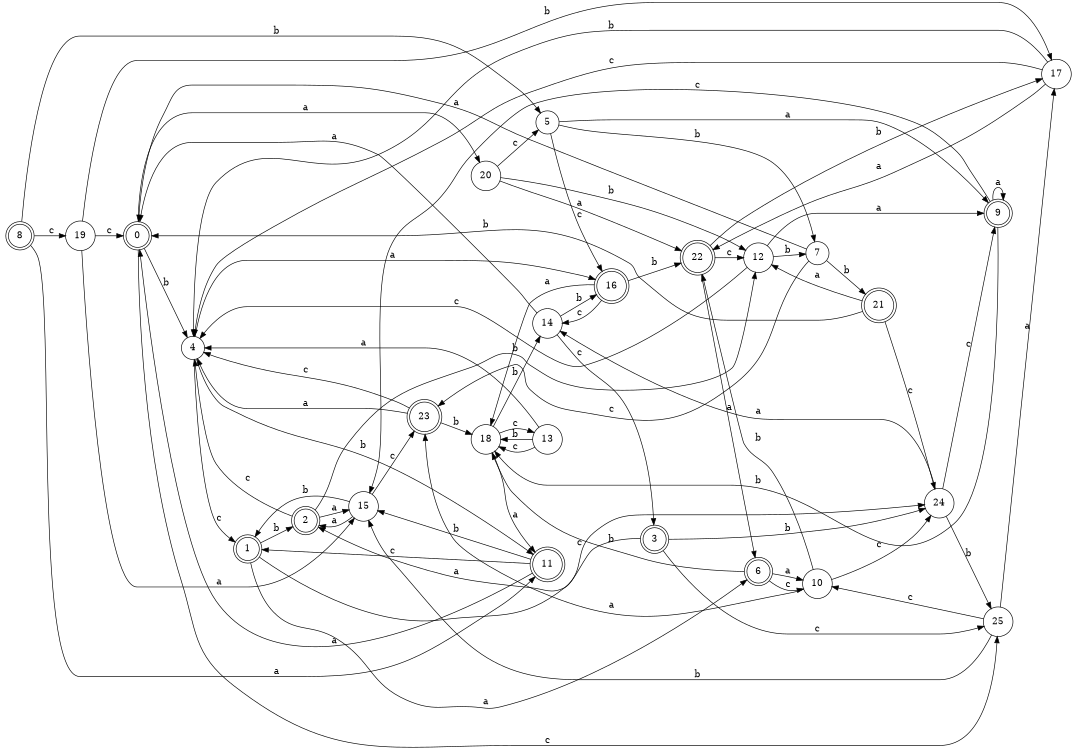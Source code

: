 digraph n21_9 {
__start0 [label="" shape="none"];

rankdir=LR;
size="8,5";

s0 [style="rounded,filled", color="black", fillcolor="white" shape="doublecircle", label="0"];
s1 [style="rounded,filled", color="black", fillcolor="white" shape="doublecircle", label="1"];
s2 [style="rounded,filled", color="black", fillcolor="white" shape="doublecircle", label="2"];
s3 [style="rounded,filled", color="black", fillcolor="white" shape="doublecircle", label="3"];
s4 [style="filled", color="black", fillcolor="white" shape="circle", label="4"];
s5 [style="filled", color="black", fillcolor="white" shape="circle", label="5"];
s6 [style="rounded,filled", color="black", fillcolor="white" shape="doublecircle", label="6"];
s7 [style="filled", color="black", fillcolor="white" shape="circle", label="7"];
s8 [style="rounded,filled", color="black", fillcolor="white" shape="doublecircle", label="8"];
s9 [style="rounded,filled", color="black", fillcolor="white" shape="doublecircle", label="9"];
s10 [style="filled", color="black", fillcolor="white" shape="circle", label="10"];
s11 [style="rounded,filled", color="black", fillcolor="white" shape="doublecircle", label="11"];
s12 [style="filled", color="black", fillcolor="white" shape="circle", label="12"];
s13 [style="filled", color="black", fillcolor="white" shape="circle", label="13"];
s14 [style="filled", color="black", fillcolor="white" shape="circle", label="14"];
s15 [style="filled", color="black", fillcolor="white" shape="circle", label="15"];
s16 [style="rounded,filled", color="black", fillcolor="white" shape="doublecircle", label="16"];
s17 [style="filled", color="black", fillcolor="white" shape="circle", label="17"];
s18 [style="filled", color="black", fillcolor="white" shape="circle", label="18"];
s19 [style="filled", color="black", fillcolor="white" shape="circle", label="19"];
s20 [style="filled", color="black", fillcolor="white" shape="circle", label="20"];
s21 [style="rounded,filled", color="black", fillcolor="white" shape="doublecircle", label="21"];
s22 [style="rounded,filled", color="black", fillcolor="white" shape="doublecircle", label="22"];
s23 [style="rounded,filled", color="black", fillcolor="white" shape="doublecircle", label="23"];
s24 [style="filled", color="black", fillcolor="white" shape="circle", label="24"];
s25 [style="filled", color="black", fillcolor="white" shape="circle", label="25"];
s0 -> s20 [label="a"];
s0 -> s4 [label="b"];
s0 -> s25 [label="c"];
s1 -> s6 [label="a"];
s1 -> s2 [label="b"];
s1 -> s24 [label="c"];
s2 -> s15 [label="a"];
s2 -> s12 [label="b"];
s2 -> s4 [label="c"];
s3 -> s2 [label="a"];
s3 -> s24 [label="b"];
s3 -> s25 [label="c"];
s4 -> s16 [label="a"];
s4 -> s11 [label="b"];
s4 -> s1 [label="c"];
s5 -> s9 [label="a"];
s5 -> s7 [label="b"];
s5 -> s16 [label="c"];
s6 -> s10 [label="a"];
s6 -> s18 [label="b"];
s6 -> s10 [label="c"];
s7 -> s0 [label="a"];
s7 -> s21 [label="b"];
s7 -> s23 [label="c"];
s8 -> s11 [label="a"];
s8 -> s5 [label="b"];
s8 -> s19 [label="c"];
s9 -> s9 [label="a"];
s9 -> s18 [label="b"];
s9 -> s15 [label="c"];
s10 -> s23 [label="a"];
s10 -> s22 [label="b"];
s10 -> s24 [label="c"];
s11 -> s0 [label="a"];
s11 -> s15 [label="b"];
s11 -> s1 [label="c"];
s12 -> s9 [label="a"];
s12 -> s7 [label="b"];
s12 -> s4 [label="c"];
s13 -> s4 [label="a"];
s13 -> s18 [label="b"];
s13 -> s18 [label="c"];
s14 -> s0 [label="a"];
s14 -> s16 [label="b"];
s14 -> s3 [label="c"];
s15 -> s2 [label="a"];
s15 -> s1 [label="b"];
s15 -> s23 [label="c"];
s16 -> s18 [label="a"];
s16 -> s22 [label="b"];
s16 -> s14 [label="c"];
s17 -> s22 [label="a"];
s17 -> s4 [label="b"];
s17 -> s4 [label="c"];
s18 -> s11 [label="a"];
s18 -> s14 [label="b"];
s18 -> s13 [label="c"];
s19 -> s15 [label="a"];
s19 -> s17 [label="b"];
s19 -> s0 [label="c"];
s20 -> s22 [label="a"];
s20 -> s12 [label="b"];
s20 -> s5 [label="c"];
s21 -> s12 [label="a"];
s21 -> s0 [label="b"];
s21 -> s24 [label="c"];
s22 -> s6 [label="a"];
s22 -> s17 [label="b"];
s22 -> s12 [label="c"];
s23 -> s4 [label="a"];
s23 -> s18 [label="b"];
s23 -> s4 [label="c"];
s24 -> s14 [label="a"];
s24 -> s25 [label="b"];
s24 -> s9 [label="c"];
s25 -> s17 [label="a"];
s25 -> s15 [label="b"];
s25 -> s10 [label="c"];

}